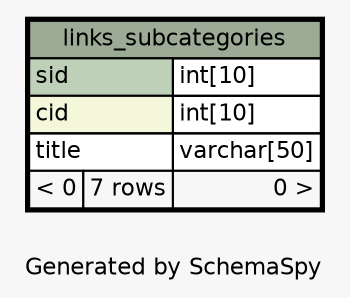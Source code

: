 // dot 2.38.0 on Mac OS X 10.9.4
// SchemaSpy rev 590
digraph "oneDegreeRelationshipsDiagram" {
  graph [
    rankdir="RL"
    bgcolor="#f7f7f7"
    label="\nGenerated by SchemaSpy"
    labeljust="l"
    nodesep="0.18"
    ranksep="0.46"
    fontname="Helvetica"
    fontsize="11"
  ];
  node [
    fontname="Helvetica"
    fontsize="11"
    shape="plaintext"
  ];
  edge [
    arrowsize="0.8"
  ];
  "links_subcategories" [
    label=<
    <TABLE BORDER="2" CELLBORDER="1" CELLSPACING="0" BGCOLOR="#ffffff">
      <TR><TD COLSPAN="3" BGCOLOR="#9bab96" ALIGN="CENTER">links_subcategories</TD></TR>
      <TR><TD PORT="sid" COLSPAN="2" BGCOLOR="#bed1b8" ALIGN="LEFT">sid</TD><TD PORT="sid.type" ALIGN="LEFT">int[10]</TD></TR>
      <TR><TD PORT="cid" COLSPAN="2" BGCOLOR="#f4f7da" ALIGN="LEFT">cid</TD><TD PORT="cid.type" ALIGN="LEFT">int[10]</TD></TR>
      <TR><TD PORT="title" COLSPAN="2" ALIGN="LEFT">title</TD><TD PORT="title.type" ALIGN="LEFT">varchar[50]</TD></TR>
      <TR><TD ALIGN="LEFT" BGCOLOR="#f7f7f7">&lt; 0</TD><TD ALIGN="RIGHT" BGCOLOR="#f7f7f7">7 rows</TD><TD ALIGN="RIGHT" BGCOLOR="#f7f7f7">0 &gt;</TD></TR>
    </TABLE>>
    URL="links_subcategories.html"
    tooltip="links_subcategories"
  ];
}
